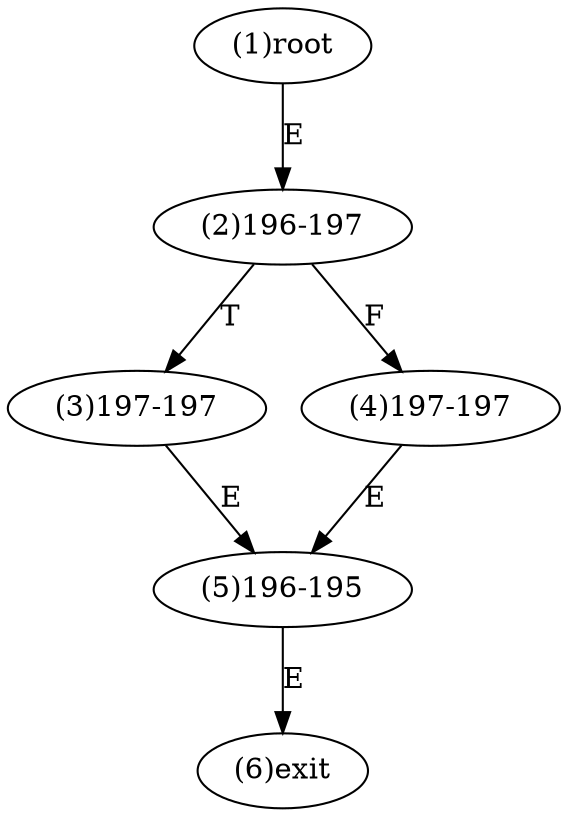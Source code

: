 digraph "" { 
1[ label="(1)root"];
2[ label="(2)196-197"];
3[ label="(3)197-197"];
4[ label="(4)197-197"];
5[ label="(5)196-195"];
6[ label="(6)exit"];
1->2[ label="E"];
2->4[ label="F"];
2->3[ label="T"];
3->5[ label="E"];
4->5[ label="E"];
5->6[ label="E"];
}